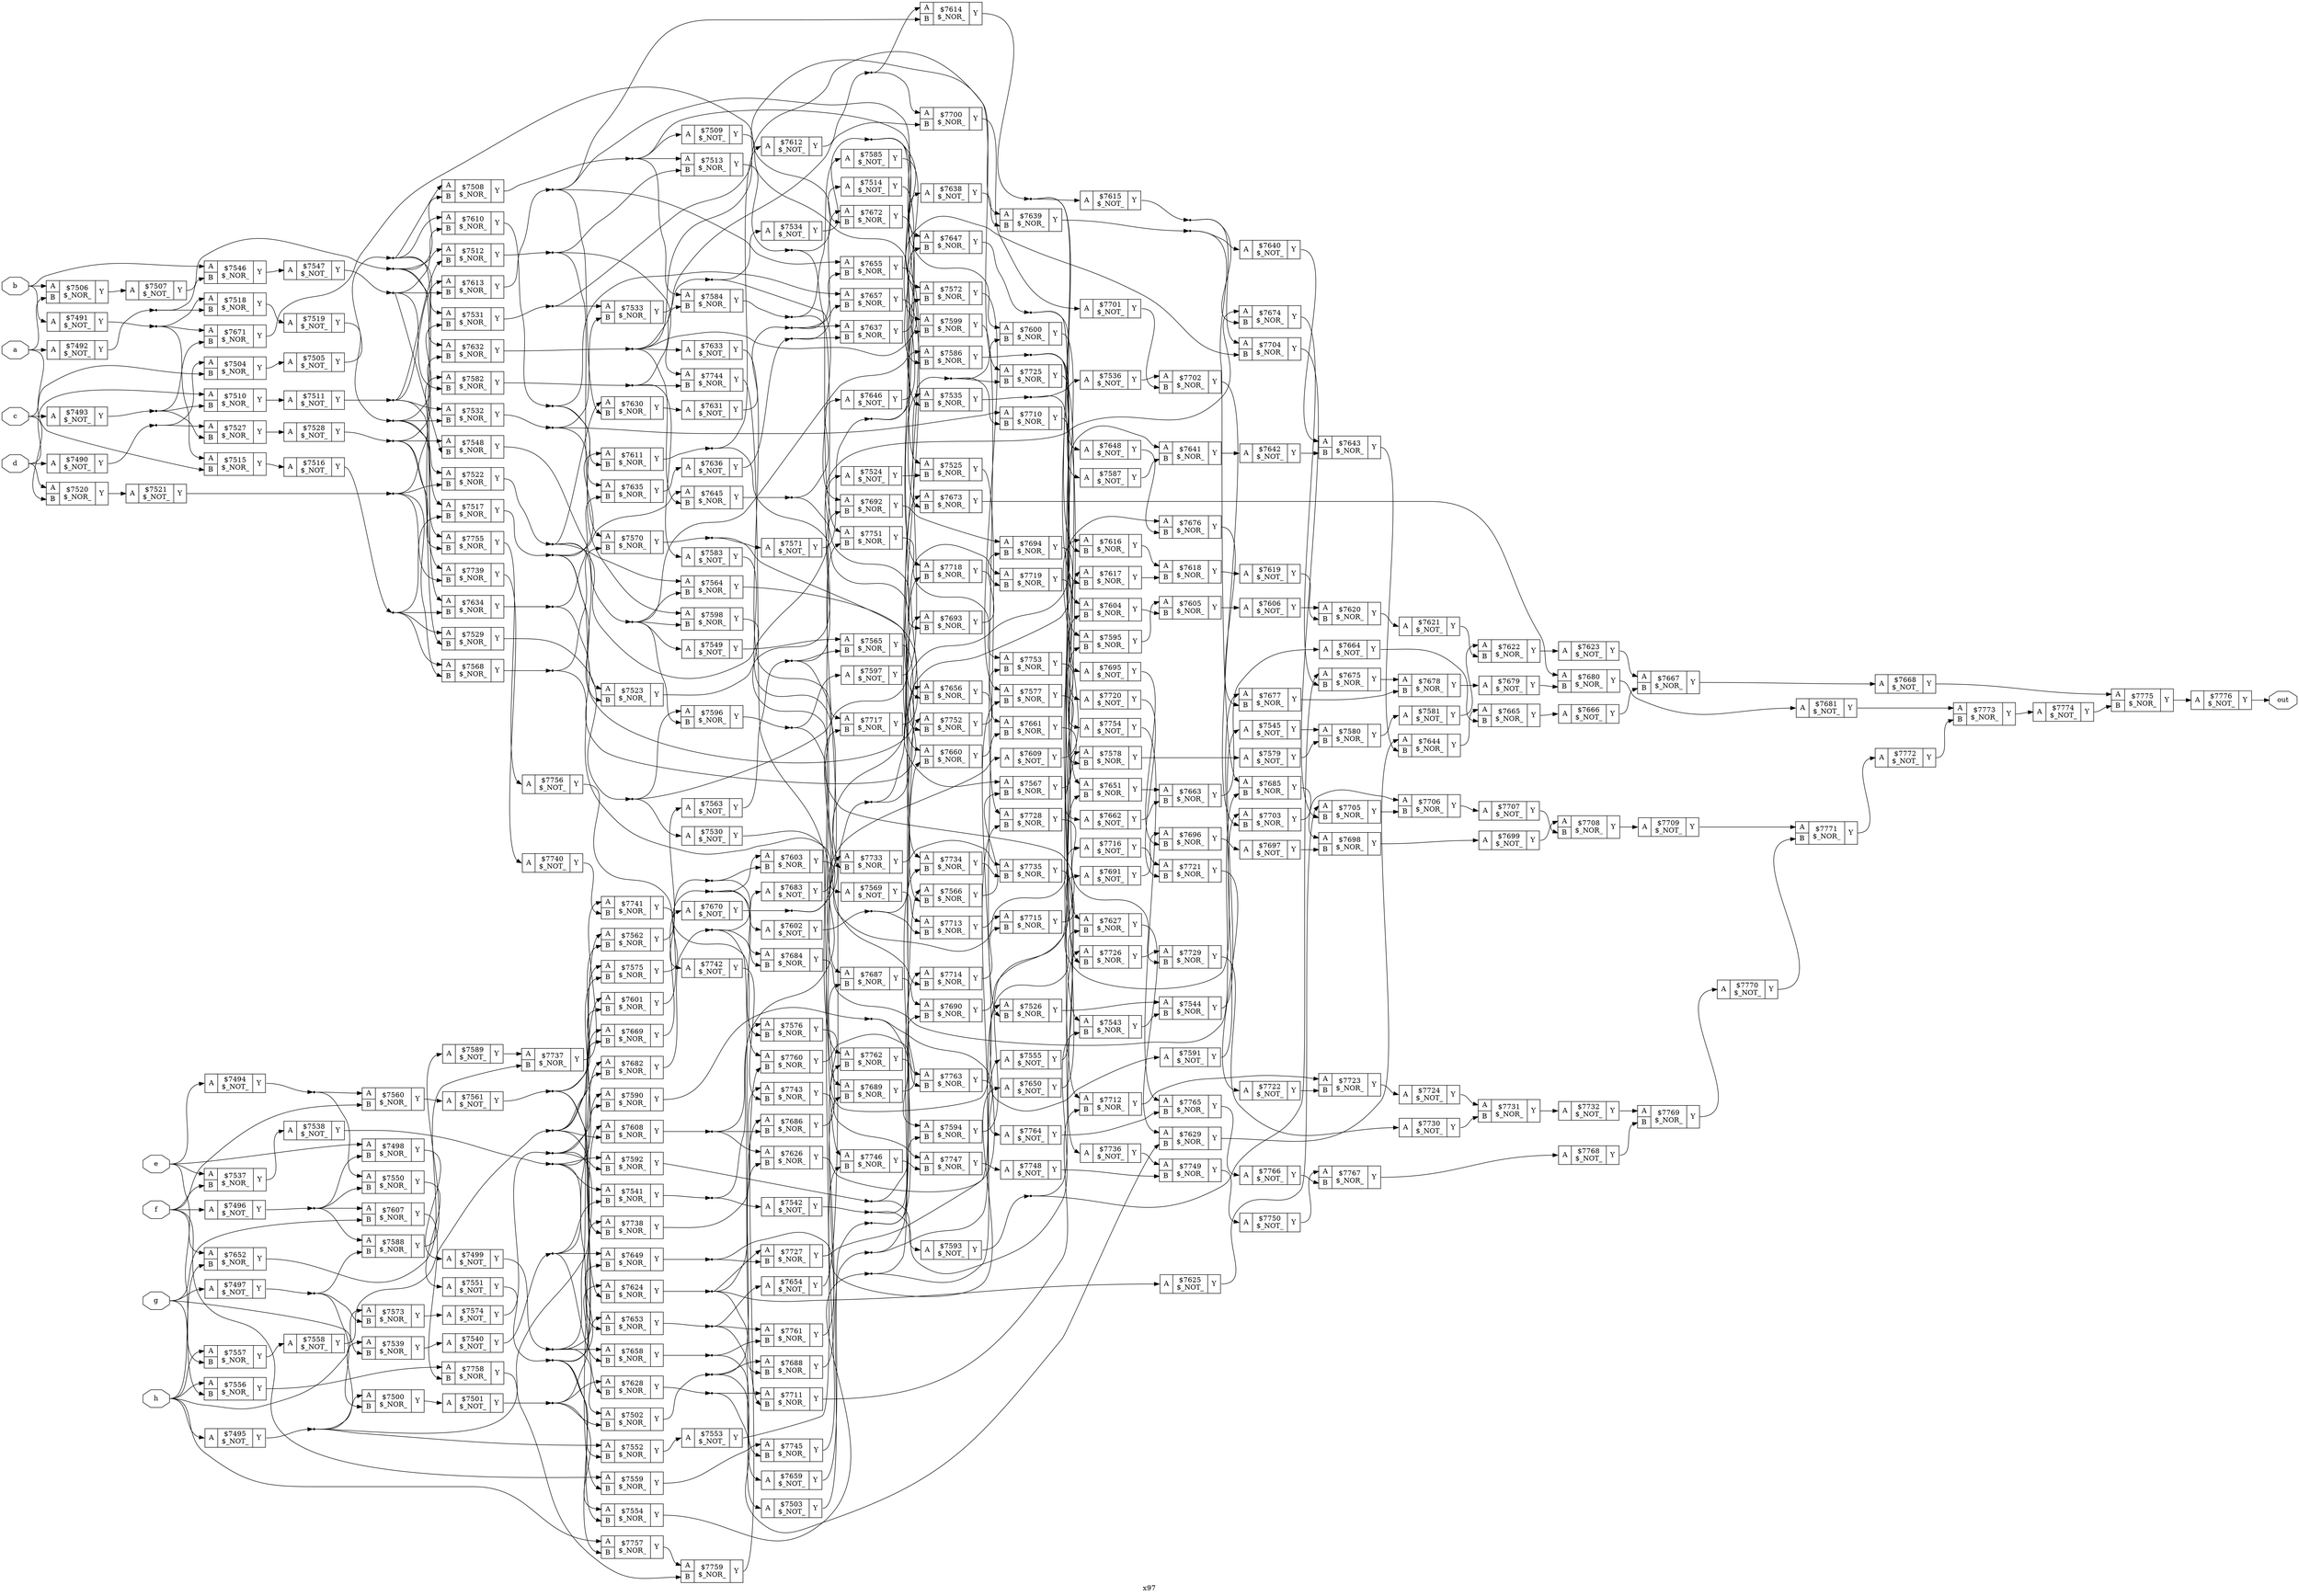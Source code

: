 digraph "x97" {
label="x97";
rankdir="LR";
remincross=true;
n287 [ shape=octagon, label="a", color="black", fontcolor="black" ];
n288 [ shape=octagon, label="b", color="black", fontcolor="black" ];
n289 [ shape=octagon, label="c", color="black", fontcolor="black" ];
n290 [ shape=octagon, label="d", color="black", fontcolor="black" ];
n291 [ shape=octagon, label="e", color="black", fontcolor="black" ];
n292 [ shape=octagon, label="f", color="black", fontcolor="black" ];
n293 [ shape=octagon, label="g", color="black", fontcolor="black" ];
n294 [ shape=octagon, label="h", color="black", fontcolor="black" ];
n295 [ shape=octagon, label="out", color="black", fontcolor="black" ];
c298 [ shape=record, label="{{<p296> A}|$7490\n$_NOT_|{<p297> Y}}" ];
c299 [ shape=record, label="{{<p296> A}|$7491\n$_NOT_|{<p297> Y}}" ];
c300 [ shape=record, label="{{<p296> A}|$7492\n$_NOT_|{<p297> Y}}" ];
c301 [ shape=record, label="{{<p296> A}|$7493\n$_NOT_|{<p297> Y}}" ];
c302 [ shape=record, label="{{<p296> A}|$7494\n$_NOT_|{<p297> Y}}" ];
c303 [ shape=record, label="{{<p296> A}|$7495\n$_NOT_|{<p297> Y}}" ];
c304 [ shape=record, label="{{<p296> A}|$7496\n$_NOT_|{<p297> Y}}" ];
c305 [ shape=record, label="{{<p296> A}|$7497\n$_NOT_|{<p297> Y}}" ];
c307 [ shape=record, label="{{<p296> A|<p306> B}|$7498\n$_NOR_|{<p297> Y}}" ];
c308 [ shape=record, label="{{<p296> A}|$7499\n$_NOT_|{<p297> Y}}" ];
c309 [ shape=record, label="{{<p296> A|<p306> B}|$7500\n$_NOR_|{<p297> Y}}" ];
c310 [ shape=record, label="{{<p296> A}|$7501\n$_NOT_|{<p297> Y}}" ];
c311 [ shape=record, label="{{<p296> A|<p306> B}|$7502\n$_NOR_|{<p297> Y}}" ];
c312 [ shape=record, label="{{<p296> A}|$7503\n$_NOT_|{<p297> Y}}" ];
c313 [ shape=record, label="{{<p296> A|<p306> B}|$7504\n$_NOR_|{<p297> Y}}" ];
c314 [ shape=record, label="{{<p296> A}|$7505\n$_NOT_|{<p297> Y}}" ];
c315 [ shape=record, label="{{<p296> A|<p306> B}|$7506\n$_NOR_|{<p297> Y}}" ];
c316 [ shape=record, label="{{<p296> A}|$7507\n$_NOT_|{<p297> Y}}" ];
c317 [ shape=record, label="{{<p296> A|<p306> B}|$7508\n$_NOR_|{<p297> Y}}" ];
c318 [ shape=record, label="{{<p296> A}|$7509\n$_NOT_|{<p297> Y}}" ];
c319 [ shape=record, label="{{<p296> A|<p306> B}|$7510\n$_NOR_|{<p297> Y}}" ];
c320 [ shape=record, label="{{<p296> A}|$7511\n$_NOT_|{<p297> Y}}" ];
c321 [ shape=record, label="{{<p296> A|<p306> B}|$7512\n$_NOR_|{<p297> Y}}" ];
c322 [ shape=record, label="{{<p296> A|<p306> B}|$7513\n$_NOR_|{<p297> Y}}" ];
c323 [ shape=record, label="{{<p296> A}|$7514\n$_NOT_|{<p297> Y}}" ];
c324 [ shape=record, label="{{<p296> A|<p306> B}|$7515\n$_NOR_|{<p297> Y}}" ];
c325 [ shape=record, label="{{<p296> A}|$7516\n$_NOT_|{<p297> Y}}" ];
c326 [ shape=record, label="{{<p296> A|<p306> B}|$7517\n$_NOR_|{<p297> Y}}" ];
c327 [ shape=record, label="{{<p296> A|<p306> B}|$7518\n$_NOR_|{<p297> Y}}" ];
c328 [ shape=record, label="{{<p296> A}|$7519\n$_NOT_|{<p297> Y}}" ];
c329 [ shape=record, label="{{<p296> A|<p306> B}|$7520\n$_NOR_|{<p297> Y}}" ];
c330 [ shape=record, label="{{<p296> A}|$7521\n$_NOT_|{<p297> Y}}" ];
c331 [ shape=record, label="{{<p296> A|<p306> B}|$7522\n$_NOR_|{<p297> Y}}" ];
c332 [ shape=record, label="{{<p296> A|<p306> B}|$7523\n$_NOR_|{<p297> Y}}" ];
c333 [ shape=record, label="{{<p296> A}|$7524\n$_NOT_|{<p297> Y}}" ];
c334 [ shape=record, label="{{<p296> A|<p306> B}|$7525\n$_NOR_|{<p297> Y}}" ];
c335 [ shape=record, label="{{<p296> A|<p306> B}|$7526\n$_NOR_|{<p297> Y}}" ];
c336 [ shape=record, label="{{<p296> A|<p306> B}|$7527\n$_NOR_|{<p297> Y}}" ];
c337 [ shape=record, label="{{<p296> A}|$7528\n$_NOT_|{<p297> Y}}" ];
c338 [ shape=record, label="{{<p296> A|<p306> B}|$7529\n$_NOR_|{<p297> Y}}" ];
c339 [ shape=record, label="{{<p296> A}|$7530\n$_NOT_|{<p297> Y}}" ];
c340 [ shape=record, label="{{<p296> A|<p306> B}|$7531\n$_NOR_|{<p297> Y}}" ];
c341 [ shape=record, label="{{<p296> A|<p306> B}|$7532\n$_NOR_|{<p297> Y}}" ];
c342 [ shape=record, label="{{<p296> A|<p306> B}|$7533\n$_NOR_|{<p297> Y}}" ];
c343 [ shape=record, label="{{<p296> A}|$7534\n$_NOT_|{<p297> Y}}" ];
c344 [ shape=record, label="{{<p296> A|<p306> B}|$7535\n$_NOR_|{<p297> Y}}" ];
c345 [ shape=record, label="{{<p296> A}|$7536\n$_NOT_|{<p297> Y}}" ];
c346 [ shape=record, label="{{<p296> A|<p306> B}|$7537\n$_NOR_|{<p297> Y}}" ];
c347 [ shape=record, label="{{<p296> A}|$7538\n$_NOT_|{<p297> Y}}" ];
c348 [ shape=record, label="{{<p296> A|<p306> B}|$7539\n$_NOR_|{<p297> Y}}" ];
c349 [ shape=record, label="{{<p296> A}|$7540\n$_NOT_|{<p297> Y}}" ];
c350 [ shape=record, label="{{<p296> A|<p306> B}|$7541\n$_NOR_|{<p297> Y}}" ];
c351 [ shape=record, label="{{<p296> A}|$7542\n$_NOT_|{<p297> Y}}" ];
c352 [ shape=record, label="{{<p296> A|<p306> B}|$7543\n$_NOR_|{<p297> Y}}" ];
c353 [ shape=record, label="{{<p296> A|<p306> B}|$7544\n$_NOR_|{<p297> Y}}" ];
c354 [ shape=record, label="{{<p296> A}|$7545\n$_NOT_|{<p297> Y}}" ];
c355 [ shape=record, label="{{<p296> A|<p306> B}|$7546\n$_NOR_|{<p297> Y}}" ];
c356 [ shape=record, label="{{<p296> A}|$7547\n$_NOT_|{<p297> Y}}" ];
c357 [ shape=record, label="{{<p296> A|<p306> B}|$7548\n$_NOR_|{<p297> Y}}" ];
c358 [ shape=record, label="{{<p296> A}|$7549\n$_NOT_|{<p297> Y}}" ];
c359 [ shape=record, label="{{<p296> A|<p306> B}|$7550\n$_NOR_|{<p297> Y}}" ];
c360 [ shape=record, label="{{<p296> A}|$7551\n$_NOT_|{<p297> Y}}" ];
c361 [ shape=record, label="{{<p296> A|<p306> B}|$7552\n$_NOR_|{<p297> Y}}" ];
c362 [ shape=record, label="{{<p296> A}|$7553\n$_NOT_|{<p297> Y}}" ];
c363 [ shape=record, label="{{<p296> A|<p306> B}|$7554\n$_NOR_|{<p297> Y}}" ];
c364 [ shape=record, label="{{<p296> A}|$7555\n$_NOT_|{<p297> Y}}" ];
c365 [ shape=record, label="{{<p296> A|<p306> B}|$7556\n$_NOR_|{<p297> Y}}" ];
c366 [ shape=record, label="{{<p296> A|<p306> B}|$7557\n$_NOR_|{<p297> Y}}" ];
c367 [ shape=record, label="{{<p296> A}|$7558\n$_NOT_|{<p297> Y}}" ];
c368 [ shape=record, label="{{<p296> A|<p306> B}|$7559\n$_NOR_|{<p297> Y}}" ];
c369 [ shape=record, label="{{<p296> A|<p306> B}|$7560\n$_NOR_|{<p297> Y}}" ];
c370 [ shape=record, label="{{<p296> A}|$7561\n$_NOT_|{<p297> Y}}" ];
c371 [ shape=record, label="{{<p296> A|<p306> B}|$7562\n$_NOR_|{<p297> Y}}" ];
c372 [ shape=record, label="{{<p296> A}|$7563\n$_NOT_|{<p297> Y}}" ];
c373 [ shape=record, label="{{<p296> A|<p306> B}|$7564\n$_NOR_|{<p297> Y}}" ];
c374 [ shape=record, label="{{<p296> A|<p306> B}|$7565\n$_NOR_|{<p297> Y}}" ];
c375 [ shape=record, label="{{<p296> A|<p306> B}|$7566\n$_NOR_|{<p297> Y}}" ];
c376 [ shape=record, label="{{<p296> A|<p306> B}|$7567\n$_NOR_|{<p297> Y}}" ];
c377 [ shape=record, label="{{<p296> A|<p306> B}|$7568\n$_NOR_|{<p297> Y}}" ];
c378 [ shape=record, label="{{<p296> A}|$7569\n$_NOT_|{<p297> Y}}" ];
c379 [ shape=record, label="{{<p296> A|<p306> B}|$7570\n$_NOR_|{<p297> Y}}" ];
c380 [ shape=record, label="{{<p296> A}|$7571\n$_NOT_|{<p297> Y}}" ];
c381 [ shape=record, label="{{<p296> A|<p306> B}|$7572\n$_NOR_|{<p297> Y}}" ];
c382 [ shape=record, label="{{<p296> A|<p306> B}|$7573\n$_NOR_|{<p297> Y}}" ];
c383 [ shape=record, label="{{<p296> A}|$7574\n$_NOT_|{<p297> Y}}" ];
c384 [ shape=record, label="{{<p296> A|<p306> B}|$7575\n$_NOR_|{<p297> Y}}" ];
c385 [ shape=record, label="{{<p296> A|<p306> B}|$7576\n$_NOR_|{<p297> Y}}" ];
c386 [ shape=record, label="{{<p296> A|<p306> B}|$7577\n$_NOR_|{<p297> Y}}" ];
c387 [ shape=record, label="{{<p296> A|<p306> B}|$7578\n$_NOR_|{<p297> Y}}" ];
c388 [ shape=record, label="{{<p296> A}|$7579\n$_NOT_|{<p297> Y}}" ];
c389 [ shape=record, label="{{<p296> A|<p306> B}|$7580\n$_NOR_|{<p297> Y}}" ];
c390 [ shape=record, label="{{<p296> A}|$7581\n$_NOT_|{<p297> Y}}" ];
c391 [ shape=record, label="{{<p296> A|<p306> B}|$7582\n$_NOR_|{<p297> Y}}" ];
c392 [ shape=record, label="{{<p296> A}|$7583\n$_NOT_|{<p297> Y}}" ];
c393 [ shape=record, label="{{<p296> A|<p306> B}|$7584\n$_NOR_|{<p297> Y}}" ];
c394 [ shape=record, label="{{<p296> A}|$7585\n$_NOT_|{<p297> Y}}" ];
c395 [ shape=record, label="{{<p296> A|<p306> B}|$7586\n$_NOR_|{<p297> Y}}" ];
c396 [ shape=record, label="{{<p296> A}|$7587\n$_NOT_|{<p297> Y}}" ];
c397 [ shape=record, label="{{<p296> A|<p306> B}|$7588\n$_NOR_|{<p297> Y}}" ];
c398 [ shape=record, label="{{<p296> A}|$7589\n$_NOT_|{<p297> Y}}" ];
c399 [ shape=record, label="{{<p296> A|<p306> B}|$7590\n$_NOR_|{<p297> Y}}" ];
c400 [ shape=record, label="{{<p296> A}|$7591\n$_NOT_|{<p297> Y}}" ];
c401 [ shape=record, label="{{<p296> A|<p306> B}|$7592\n$_NOR_|{<p297> Y}}" ];
c402 [ shape=record, label="{{<p296> A}|$7593\n$_NOT_|{<p297> Y}}" ];
c403 [ shape=record, label="{{<p296> A|<p306> B}|$7594\n$_NOR_|{<p297> Y}}" ];
c404 [ shape=record, label="{{<p296> A|<p306> B}|$7595\n$_NOR_|{<p297> Y}}" ];
c405 [ shape=record, label="{{<p296> A|<p306> B}|$7596\n$_NOR_|{<p297> Y}}" ];
c406 [ shape=record, label="{{<p296> A}|$7597\n$_NOT_|{<p297> Y}}" ];
c407 [ shape=record, label="{{<p296> A|<p306> B}|$7598\n$_NOR_|{<p297> Y}}" ];
c408 [ shape=record, label="{{<p296> A|<p306> B}|$7599\n$_NOR_|{<p297> Y}}" ];
c409 [ shape=record, label="{{<p296> A|<p306> B}|$7600\n$_NOR_|{<p297> Y}}" ];
c410 [ shape=record, label="{{<p296> A|<p306> B}|$7601\n$_NOR_|{<p297> Y}}" ];
c411 [ shape=record, label="{{<p296> A}|$7602\n$_NOT_|{<p297> Y}}" ];
c412 [ shape=record, label="{{<p296> A|<p306> B}|$7603\n$_NOR_|{<p297> Y}}" ];
c413 [ shape=record, label="{{<p296> A|<p306> B}|$7604\n$_NOR_|{<p297> Y}}" ];
c414 [ shape=record, label="{{<p296> A|<p306> B}|$7605\n$_NOR_|{<p297> Y}}" ];
c415 [ shape=record, label="{{<p296> A}|$7606\n$_NOT_|{<p297> Y}}" ];
c416 [ shape=record, label="{{<p296> A|<p306> B}|$7607\n$_NOR_|{<p297> Y}}" ];
c417 [ shape=record, label="{{<p296> A|<p306> B}|$7608\n$_NOR_|{<p297> Y}}" ];
c418 [ shape=record, label="{{<p296> A}|$7609\n$_NOT_|{<p297> Y}}" ];
c419 [ shape=record, label="{{<p296> A|<p306> B}|$7610\n$_NOR_|{<p297> Y}}" ];
c420 [ shape=record, label="{{<p296> A|<p306> B}|$7611\n$_NOR_|{<p297> Y}}" ];
c421 [ shape=record, label="{{<p296> A}|$7612\n$_NOT_|{<p297> Y}}" ];
c422 [ shape=record, label="{{<p296> A|<p306> B}|$7613\n$_NOR_|{<p297> Y}}" ];
c423 [ shape=record, label="{{<p296> A|<p306> B}|$7614\n$_NOR_|{<p297> Y}}" ];
c424 [ shape=record, label="{{<p296> A}|$7615\n$_NOT_|{<p297> Y}}" ];
c425 [ shape=record, label="{{<p296> A|<p306> B}|$7616\n$_NOR_|{<p297> Y}}" ];
c426 [ shape=record, label="{{<p296> A|<p306> B}|$7617\n$_NOR_|{<p297> Y}}" ];
c427 [ shape=record, label="{{<p296> A|<p306> B}|$7618\n$_NOR_|{<p297> Y}}" ];
c428 [ shape=record, label="{{<p296> A}|$7619\n$_NOT_|{<p297> Y}}" ];
c429 [ shape=record, label="{{<p296> A|<p306> B}|$7620\n$_NOR_|{<p297> Y}}" ];
c430 [ shape=record, label="{{<p296> A}|$7621\n$_NOT_|{<p297> Y}}" ];
c431 [ shape=record, label="{{<p296> A|<p306> B}|$7622\n$_NOR_|{<p297> Y}}" ];
c432 [ shape=record, label="{{<p296> A}|$7623\n$_NOT_|{<p297> Y}}" ];
c433 [ shape=record, label="{{<p296> A|<p306> B}|$7624\n$_NOR_|{<p297> Y}}" ];
c434 [ shape=record, label="{{<p296> A}|$7625\n$_NOT_|{<p297> Y}}" ];
c435 [ shape=record, label="{{<p296> A|<p306> B}|$7626\n$_NOR_|{<p297> Y}}" ];
c436 [ shape=record, label="{{<p296> A|<p306> B}|$7627\n$_NOR_|{<p297> Y}}" ];
c437 [ shape=record, label="{{<p296> A|<p306> B}|$7628\n$_NOR_|{<p297> Y}}" ];
c438 [ shape=record, label="{{<p296> A|<p306> B}|$7629\n$_NOR_|{<p297> Y}}" ];
c439 [ shape=record, label="{{<p296> A|<p306> B}|$7630\n$_NOR_|{<p297> Y}}" ];
c440 [ shape=record, label="{{<p296> A}|$7631\n$_NOT_|{<p297> Y}}" ];
c441 [ shape=record, label="{{<p296> A|<p306> B}|$7632\n$_NOR_|{<p297> Y}}" ];
c442 [ shape=record, label="{{<p296> A}|$7633\n$_NOT_|{<p297> Y}}" ];
c443 [ shape=record, label="{{<p296> A|<p306> B}|$7634\n$_NOR_|{<p297> Y}}" ];
c444 [ shape=record, label="{{<p296> A|<p306> B}|$7635\n$_NOR_|{<p297> Y}}" ];
c445 [ shape=record, label="{{<p296> A}|$7636\n$_NOT_|{<p297> Y}}" ];
c446 [ shape=record, label="{{<p296> A|<p306> B}|$7637\n$_NOR_|{<p297> Y}}" ];
c447 [ shape=record, label="{{<p296> A}|$7638\n$_NOT_|{<p297> Y}}" ];
c448 [ shape=record, label="{{<p296> A|<p306> B}|$7639\n$_NOR_|{<p297> Y}}" ];
c449 [ shape=record, label="{{<p296> A}|$7640\n$_NOT_|{<p297> Y}}" ];
c450 [ shape=record, label="{{<p296> A|<p306> B}|$7641\n$_NOR_|{<p297> Y}}" ];
c451 [ shape=record, label="{{<p296> A}|$7642\n$_NOT_|{<p297> Y}}" ];
c452 [ shape=record, label="{{<p296> A|<p306> B}|$7643\n$_NOR_|{<p297> Y}}" ];
c453 [ shape=record, label="{{<p296> A|<p306> B}|$7644\n$_NOR_|{<p297> Y}}" ];
c454 [ shape=record, label="{{<p296> A|<p306> B}|$7645\n$_NOR_|{<p297> Y}}" ];
c455 [ shape=record, label="{{<p296> A}|$7646\n$_NOT_|{<p297> Y}}" ];
c456 [ shape=record, label="{{<p296> A|<p306> B}|$7647\n$_NOR_|{<p297> Y}}" ];
c457 [ shape=record, label="{{<p296> A}|$7648\n$_NOT_|{<p297> Y}}" ];
c458 [ shape=record, label="{{<p296> A|<p306> B}|$7649\n$_NOR_|{<p297> Y}}" ];
c459 [ shape=record, label="{{<p296> A}|$7650\n$_NOT_|{<p297> Y}}" ];
c460 [ shape=record, label="{{<p296> A|<p306> B}|$7651\n$_NOR_|{<p297> Y}}" ];
c461 [ shape=record, label="{{<p296> A|<p306> B}|$7652\n$_NOR_|{<p297> Y}}" ];
c462 [ shape=record, label="{{<p296> A|<p306> B}|$7653\n$_NOR_|{<p297> Y}}" ];
c463 [ shape=record, label="{{<p296> A}|$7654\n$_NOT_|{<p297> Y}}" ];
c464 [ shape=record, label="{{<p296> A|<p306> B}|$7655\n$_NOR_|{<p297> Y}}" ];
c465 [ shape=record, label="{{<p296> A|<p306> B}|$7656\n$_NOR_|{<p297> Y}}" ];
c466 [ shape=record, label="{{<p296> A|<p306> B}|$7657\n$_NOR_|{<p297> Y}}" ];
c467 [ shape=record, label="{{<p296> A|<p306> B}|$7658\n$_NOR_|{<p297> Y}}" ];
c468 [ shape=record, label="{{<p296> A}|$7659\n$_NOT_|{<p297> Y}}" ];
c469 [ shape=record, label="{{<p296> A|<p306> B}|$7660\n$_NOR_|{<p297> Y}}" ];
c470 [ shape=record, label="{{<p296> A|<p306> B}|$7661\n$_NOR_|{<p297> Y}}" ];
c471 [ shape=record, label="{{<p296> A}|$7662\n$_NOT_|{<p297> Y}}" ];
c472 [ shape=record, label="{{<p296> A|<p306> B}|$7663\n$_NOR_|{<p297> Y}}" ];
c473 [ shape=record, label="{{<p296> A}|$7664\n$_NOT_|{<p297> Y}}" ];
c474 [ shape=record, label="{{<p296> A|<p306> B}|$7665\n$_NOR_|{<p297> Y}}" ];
c475 [ shape=record, label="{{<p296> A}|$7666\n$_NOT_|{<p297> Y}}" ];
c476 [ shape=record, label="{{<p296> A|<p306> B}|$7667\n$_NOR_|{<p297> Y}}" ];
c477 [ shape=record, label="{{<p296> A}|$7668\n$_NOT_|{<p297> Y}}" ];
c478 [ shape=record, label="{{<p296> A|<p306> B}|$7669\n$_NOR_|{<p297> Y}}" ];
c479 [ shape=record, label="{{<p296> A}|$7670\n$_NOT_|{<p297> Y}}" ];
c480 [ shape=record, label="{{<p296> A|<p306> B}|$7671\n$_NOR_|{<p297> Y}}" ];
c481 [ shape=record, label="{{<p296> A|<p306> B}|$7672\n$_NOR_|{<p297> Y}}" ];
c482 [ shape=record, label="{{<p296> A|<p306> B}|$7673\n$_NOR_|{<p297> Y}}" ];
c483 [ shape=record, label="{{<p296> A|<p306> B}|$7674\n$_NOR_|{<p297> Y}}" ];
c484 [ shape=record, label="{{<p296> A|<p306> B}|$7675\n$_NOR_|{<p297> Y}}" ];
c485 [ shape=record, label="{{<p296> A|<p306> B}|$7676\n$_NOR_|{<p297> Y}}" ];
c486 [ shape=record, label="{{<p296> A|<p306> B}|$7677\n$_NOR_|{<p297> Y}}" ];
c487 [ shape=record, label="{{<p296> A|<p306> B}|$7678\n$_NOR_|{<p297> Y}}" ];
c488 [ shape=record, label="{{<p296> A}|$7679\n$_NOT_|{<p297> Y}}" ];
c489 [ shape=record, label="{{<p296> A|<p306> B}|$7680\n$_NOR_|{<p297> Y}}" ];
c490 [ shape=record, label="{{<p296> A}|$7681\n$_NOT_|{<p297> Y}}" ];
c491 [ shape=record, label="{{<p296> A|<p306> B}|$7682\n$_NOR_|{<p297> Y}}" ];
c492 [ shape=record, label="{{<p296> A}|$7683\n$_NOT_|{<p297> Y}}" ];
c493 [ shape=record, label="{{<p296> A|<p306> B}|$7684\n$_NOR_|{<p297> Y}}" ];
c494 [ shape=record, label="{{<p296> A|<p306> B}|$7685\n$_NOR_|{<p297> Y}}" ];
c495 [ shape=record, label="{{<p296> A|<p306> B}|$7686\n$_NOR_|{<p297> Y}}" ];
c496 [ shape=record, label="{{<p296> A|<p306> B}|$7687\n$_NOR_|{<p297> Y}}" ];
c497 [ shape=record, label="{{<p296> A|<p306> B}|$7688\n$_NOR_|{<p297> Y}}" ];
c498 [ shape=record, label="{{<p296> A|<p306> B}|$7689\n$_NOR_|{<p297> Y}}" ];
c499 [ shape=record, label="{{<p296> A|<p306> B}|$7690\n$_NOR_|{<p297> Y}}" ];
c500 [ shape=record, label="{{<p296> A}|$7691\n$_NOT_|{<p297> Y}}" ];
c501 [ shape=record, label="{{<p296> A|<p306> B}|$7692\n$_NOR_|{<p297> Y}}" ];
c502 [ shape=record, label="{{<p296> A|<p306> B}|$7693\n$_NOR_|{<p297> Y}}" ];
c503 [ shape=record, label="{{<p296> A|<p306> B}|$7694\n$_NOR_|{<p297> Y}}" ];
c504 [ shape=record, label="{{<p296> A}|$7695\n$_NOT_|{<p297> Y}}" ];
c505 [ shape=record, label="{{<p296> A|<p306> B}|$7696\n$_NOR_|{<p297> Y}}" ];
c506 [ shape=record, label="{{<p296> A}|$7697\n$_NOT_|{<p297> Y}}" ];
c507 [ shape=record, label="{{<p296> A|<p306> B}|$7698\n$_NOR_|{<p297> Y}}" ];
c508 [ shape=record, label="{{<p296> A}|$7699\n$_NOT_|{<p297> Y}}" ];
c509 [ shape=record, label="{{<p296> A|<p306> B}|$7700\n$_NOR_|{<p297> Y}}" ];
c510 [ shape=record, label="{{<p296> A}|$7701\n$_NOT_|{<p297> Y}}" ];
c511 [ shape=record, label="{{<p296> A|<p306> B}|$7702\n$_NOR_|{<p297> Y}}" ];
c512 [ shape=record, label="{{<p296> A|<p306> B}|$7703\n$_NOR_|{<p297> Y}}" ];
c513 [ shape=record, label="{{<p296> A|<p306> B}|$7704\n$_NOR_|{<p297> Y}}" ];
c514 [ shape=record, label="{{<p296> A|<p306> B}|$7705\n$_NOR_|{<p297> Y}}" ];
c515 [ shape=record, label="{{<p296> A|<p306> B}|$7706\n$_NOR_|{<p297> Y}}" ];
c516 [ shape=record, label="{{<p296> A}|$7707\n$_NOT_|{<p297> Y}}" ];
c517 [ shape=record, label="{{<p296> A|<p306> B}|$7708\n$_NOR_|{<p297> Y}}" ];
c518 [ shape=record, label="{{<p296> A}|$7709\n$_NOT_|{<p297> Y}}" ];
c519 [ shape=record, label="{{<p296> A|<p306> B}|$7710\n$_NOR_|{<p297> Y}}" ];
c520 [ shape=record, label="{{<p296> A|<p306> B}|$7711\n$_NOR_|{<p297> Y}}" ];
c521 [ shape=record, label="{{<p296> A|<p306> B}|$7712\n$_NOR_|{<p297> Y}}" ];
c522 [ shape=record, label="{{<p296> A|<p306> B}|$7713\n$_NOR_|{<p297> Y}}" ];
c523 [ shape=record, label="{{<p296> A|<p306> B}|$7714\n$_NOR_|{<p297> Y}}" ];
c524 [ shape=record, label="{{<p296> A|<p306> B}|$7715\n$_NOR_|{<p297> Y}}" ];
c525 [ shape=record, label="{{<p296> A}|$7716\n$_NOT_|{<p297> Y}}" ];
c526 [ shape=record, label="{{<p296> A|<p306> B}|$7717\n$_NOR_|{<p297> Y}}" ];
c527 [ shape=record, label="{{<p296> A|<p306> B}|$7718\n$_NOR_|{<p297> Y}}" ];
c528 [ shape=record, label="{{<p296> A|<p306> B}|$7719\n$_NOR_|{<p297> Y}}" ];
c529 [ shape=record, label="{{<p296> A}|$7720\n$_NOT_|{<p297> Y}}" ];
c530 [ shape=record, label="{{<p296> A|<p306> B}|$7721\n$_NOR_|{<p297> Y}}" ];
c531 [ shape=record, label="{{<p296> A}|$7722\n$_NOT_|{<p297> Y}}" ];
c532 [ shape=record, label="{{<p296> A|<p306> B}|$7723\n$_NOR_|{<p297> Y}}" ];
c533 [ shape=record, label="{{<p296> A}|$7724\n$_NOT_|{<p297> Y}}" ];
c534 [ shape=record, label="{{<p296> A|<p306> B}|$7725\n$_NOR_|{<p297> Y}}" ];
c535 [ shape=record, label="{{<p296> A|<p306> B}|$7726\n$_NOR_|{<p297> Y}}" ];
c536 [ shape=record, label="{{<p296> A|<p306> B}|$7727\n$_NOR_|{<p297> Y}}" ];
c537 [ shape=record, label="{{<p296> A|<p306> B}|$7728\n$_NOR_|{<p297> Y}}" ];
c538 [ shape=record, label="{{<p296> A|<p306> B}|$7729\n$_NOR_|{<p297> Y}}" ];
c539 [ shape=record, label="{{<p296> A}|$7730\n$_NOT_|{<p297> Y}}" ];
c540 [ shape=record, label="{{<p296> A|<p306> B}|$7731\n$_NOR_|{<p297> Y}}" ];
c541 [ shape=record, label="{{<p296> A}|$7732\n$_NOT_|{<p297> Y}}" ];
c542 [ shape=record, label="{{<p296> A|<p306> B}|$7733\n$_NOR_|{<p297> Y}}" ];
c543 [ shape=record, label="{{<p296> A|<p306> B}|$7734\n$_NOR_|{<p297> Y}}" ];
c544 [ shape=record, label="{{<p296> A|<p306> B}|$7735\n$_NOR_|{<p297> Y}}" ];
c545 [ shape=record, label="{{<p296> A}|$7736\n$_NOT_|{<p297> Y}}" ];
c546 [ shape=record, label="{{<p296> A|<p306> B}|$7737\n$_NOR_|{<p297> Y}}" ];
c547 [ shape=record, label="{{<p296> A|<p306> B}|$7738\n$_NOR_|{<p297> Y}}" ];
c548 [ shape=record, label="{{<p296> A|<p306> B}|$7739\n$_NOR_|{<p297> Y}}" ];
c549 [ shape=record, label="{{<p296> A}|$7740\n$_NOT_|{<p297> Y}}" ];
c550 [ shape=record, label="{{<p296> A|<p306> B}|$7741\n$_NOR_|{<p297> Y}}" ];
c551 [ shape=record, label="{{<p296> A}|$7742\n$_NOT_|{<p297> Y}}" ];
c552 [ shape=record, label="{{<p296> A|<p306> B}|$7743\n$_NOR_|{<p297> Y}}" ];
c553 [ shape=record, label="{{<p296> A|<p306> B}|$7744\n$_NOR_|{<p297> Y}}" ];
c554 [ shape=record, label="{{<p296> A|<p306> B}|$7745\n$_NOR_|{<p297> Y}}" ];
c555 [ shape=record, label="{{<p296> A|<p306> B}|$7746\n$_NOR_|{<p297> Y}}" ];
c556 [ shape=record, label="{{<p296> A|<p306> B}|$7747\n$_NOR_|{<p297> Y}}" ];
c557 [ shape=record, label="{{<p296> A}|$7748\n$_NOT_|{<p297> Y}}" ];
c558 [ shape=record, label="{{<p296> A|<p306> B}|$7749\n$_NOR_|{<p297> Y}}" ];
c559 [ shape=record, label="{{<p296> A}|$7750\n$_NOT_|{<p297> Y}}" ];
c560 [ shape=record, label="{{<p296> A|<p306> B}|$7751\n$_NOR_|{<p297> Y}}" ];
c561 [ shape=record, label="{{<p296> A|<p306> B}|$7752\n$_NOR_|{<p297> Y}}" ];
c562 [ shape=record, label="{{<p296> A|<p306> B}|$7753\n$_NOR_|{<p297> Y}}" ];
c563 [ shape=record, label="{{<p296> A}|$7754\n$_NOT_|{<p297> Y}}" ];
c564 [ shape=record, label="{{<p296> A|<p306> B}|$7755\n$_NOR_|{<p297> Y}}" ];
c565 [ shape=record, label="{{<p296> A}|$7756\n$_NOT_|{<p297> Y}}" ];
c566 [ shape=record, label="{{<p296> A|<p306> B}|$7757\n$_NOR_|{<p297> Y}}" ];
c567 [ shape=record, label="{{<p296> A|<p306> B}|$7758\n$_NOR_|{<p297> Y}}" ];
c568 [ shape=record, label="{{<p296> A|<p306> B}|$7759\n$_NOR_|{<p297> Y}}" ];
c569 [ shape=record, label="{{<p296> A|<p306> B}|$7760\n$_NOR_|{<p297> Y}}" ];
c570 [ shape=record, label="{{<p296> A|<p306> B}|$7761\n$_NOR_|{<p297> Y}}" ];
c571 [ shape=record, label="{{<p296> A|<p306> B}|$7762\n$_NOR_|{<p297> Y}}" ];
c572 [ shape=record, label="{{<p296> A|<p306> B}|$7763\n$_NOR_|{<p297> Y}}" ];
c573 [ shape=record, label="{{<p296> A}|$7764\n$_NOT_|{<p297> Y}}" ];
c574 [ shape=record, label="{{<p296> A|<p306> B}|$7765\n$_NOR_|{<p297> Y}}" ];
c575 [ shape=record, label="{{<p296> A}|$7766\n$_NOT_|{<p297> Y}}" ];
c576 [ shape=record, label="{{<p296> A|<p306> B}|$7767\n$_NOR_|{<p297> Y}}" ];
c577 [ shape=record, label="{{<p296> A}|$7768\n$_NOT_|{<p297> Y}}" ];
c578 [ shape=record, label="{{<p296> A|<p306> B}|$7769\n$_NOR_|{<p297> Y}}" ];
c579 [ shape=record, label="{{<p296> A}|$7770\n$_NOT_|{<p297> Y}}" ];
c580 [ shape=record, label="{{<p296> A|<p306> B}|$7771\n$_NOR_|{<p297> Y}}" ];
c581 [ shape=record, label="{{<p296> A}|$7772\n$_NOT_|{<p297> Y}}" ];
c582 [ shape=record, label="{{<p296> A|<p306> B}|$7773\n$_NOR_|{<p297> Y}}" ];
c583 [ shape=record, label="{{<p296> A}|$7774\n$_NOT_|{<p297> Y}}" ];
c584 [ shape=record, label="{{<p296> A|<p306> B}|$7775\n$_NOR_|{<p297> Y}}" ];
c585 [ shape=record, label="{{<p296> A}|$7776\n$_NOT_|{<p297> Y}}" ];
c389:p297:e -> c390:p296:w [color="black", label=""];
c398:p297:e -> c546:p296:w [color="black", label=""];
n100 [ shape=point ];
c479:p297:e -> n100:w [color="black", label=""];
n100:e -> c482:p296:w [color="black", label=""];
n100:e -> c526:p306:w [color="black", label=""];
c480:p297:e -> c481:p306:w [color="black", label=""];
c481:p297:e -> c482:p306:w [color="black", label=""];
c482:p297:e -> c489:p296:w [color="black", label=""];
c483:p297:e -> c484:p306:w [color="black", label=""];
c484:p297:e -> c487:p296:w [color="black", label=""];
c485:p297:e -> c486:p306:w [color="black", label=""];
c486:p297:e -> c487:p306:w [color="black", label=""];
c487:p297:e -> c488:p296:w [color="black", label=""];
c488:p297:e -> c489:p306:w [color="black", label=""];
n11 [ shape=point ];
c298:p297:e -> n11:w [color="black", label=""];
n11:e -> c313:p296:w [color="black", label=""];
n11:e -> c336:p296:w [color="black", label=""];
n110 [ shape=point ];
c308:p297:e -> n110:w [color="black", label=""];
n110:e -> c311:p296:w [color="black", label=""];
n110:e -> c462:p296:w [color="black", label=""];
n110:e -> c467:p296:w [color="black", label=""];
n110:e -> c491:p296:w [color="black", label=""];
c489:p297:e -> c490:p296:w [color="black", label=""];
c490:p297:e -> c582:p296:w [color="black", label=""];
n113 [ shape=point ];
c491:p297:e -> n113:w [color="black", label=""];
n113:e -> c492:p296:w [color="black", label=""];
n113:e -> c493:p306:w [color="black", label=""];
n113:e -> c520:p306:w [color="black", label=""];
c492:p297:e -> c560:p306:w [color="black", label=""];
c493:p297:e -> c494:p306:w [color="black", label=""];
c494:p297:e -> c507:p296:w [color="black", label=""];
c495:p297:e -> c496:p306:w [color="black", label=""];
c496:p297:e -> c499:p296:w [color="black", label=""];
c497:p297:e -> c498:p306:w [color="black", label=""];
n12 [ shape=point ];
c399:p297:e -> n12:w [color="black", label=""];
n12:e -> c400:p296:w [color="black", label=""];
n12:e -> c403:p296:w [color="black", label=""];
c498:p297:e -> c499:p306:w [color="black", label=""];
c309:p297:e -> c310:p296:w [color="black", label=""];
c499:p297:e -> c500:p296:w [color="black", label=""];
c500:p297:e -> c505:p296:w [color="black", label=""];
c501:p297:e -> c503:p296:w [color="black", label=""];
c502:p297:e -> c503:p306:w [color="black", label=""];
c503:p297:e -> c504:p296:w [color="black", label=""];
c504:p297:e -> c505:p306:w [color="black", label=""];
c505:p297:e -> c506:p296:w [color="black", label=""];
c506:p297:e -> c507:p306:w [color="black", label=""];
c400:p297:e -> c512:p296:w [color="black", label=""];
c507:p297:e -> c508:p296:w [color="black", label=""];
c508:p297:e -> c517:p296:w [color="black", label=""];
n132 [ shape=point ];
c310:p297:e -> n132:w [color="black", label=""];
n132:e -> c311:p306:w [color="black", label=""];
n132:e -> c363:p296:w [color="black", label=""];
n132:e -> c433:p296:w [color="black", label=""];
n132:e -> c437:p296:w [color="black", label=""];
c509:p297:e -> c510:p296:w [color="black", label=""];
c510:p297:e -> c511:p306:w [color="black", label=""];
c511:p297:e -> c512:p306:w [color="black", label=""];
c512:p297:e -> c515:p296:w [color="black", label=""];
c513:p297:e -> c514:p306:w [color="black", label=""];
c514:p297:e -> c515:p306:w [color="black", label=""];
c515:p297:e -> c516:p296:w [color="black", label=""];
n14 [ shape=point ];
c401:p297:e -> n14:w [color="black", label=""];
n14:e -> c402:p296:w [color="black", label=""];
n14:e -> c403:p306:w [color="black", label=""];
c516:p297:e -> c517:p306:w [color="black", label=""];
c517:p297:e -> c518:p296:w [color="black", label=""];
c518:p297:e -> c580:p296:w [color="black", label=""];
n143 [ shape=point ];
c311:p297:e -> n143:w [color="black", label=""];
n143:e -> c312:p296:w [color="black", label=""];
n143:e -> c495:p296:w [color="black", label=""];
n143:e -> c497:p296:w [color="black", label=""];
c519:p297:e -> c521:p296:w [color="black", label=""];
c520:p297:e -> c521:p306:w [color="black", label=""];
c521:p297:e -> c532:p296:w [color="black", label=""];
c522:p297:e -> c524:p296:w [color="black", label=""];
c523:p297:e -> c524:p306:w [color="black", label=""];
c524:p297:e -> c525:p296:w [color="black", label=""];
n15 [ shape=point ];
c402:p297:e -> n15:w [color="black", label=""];
n15:e -> c484:p296:w [color="black", label=""];
n15:e -> c535:p296:w [color="black", label=""];
c525:p297:e -> c530:p296:w [color="black", label=""];
c526:p297:e -> c528:p296:w [color="black", label=""];
c527:p297:e -> c528:p306:w [color="black", label=""];
c528:p297:e -> c529:p296:w [color="black", label=""];
n154 [ shape=point ];
c312:p297:e -> n154:w [color="black", label=""];
n154:e -> c335:p296:w [color="black", label=""];
n154:e -> c523:p296:w [color="black", label=""];
c529:p297:e -> c530:p306:w [color="black", label=""];
c530:p297:e -> c531:p296:w [color="black", label=""];
c531:p297:e -> c532:p306:w [color="black", label=""];
c532:p297:e -> c533:p296:w [color="black", label=""];
c533:p297:e -> c540:p296:w [color="black", label=""];
c403:p297:e -> c404:p306:w [color="black", label=""];
c534:p297:e -> c535:p306:w [color="black", label=""];
c535:p297:e -> c538:p296:w [color="black", label=""];
c536:p297:e -> c537:p306:w [color="black", label=""];
c537:p297:e -> c538:p306:w [color="black", label=""];
c538:p297:e -> c539:p296:w [color="black", label=""];
c313:p297:e -> c314:p296:w [color="black", label=""];
c539:p297:e -> c540:p306:w [color="black", label=""];
c540:p297:e -> c541:p296:w [color="black", label=""];
c541:p297:e -> c578:p296:w [color="black", label=""];
c542:p297:e -> c544:p296:w [color="black", label=""];
c404:p297:e -> c414:p296:w [color="black", label=""];
c543:p297:e -> c544:p306:w [color="black", label=""];
c544:p297:e -> c545:p296:w [color="black", label=""];
c545:p297:e -> c558:p296:w [color="black", label=""];
c546:p297:e -> c550:p296:w [color="black", label=""];
c547:p297:e -> c552:p296:w [color="black", label=""];
c548:p297:e -> c549:p296:w [color="black", label=""];
n176 [ shape=point ];
c314:p297:e -> n176:w [color="black", label=""];
n176:e -> c317:p296:w [color="black", label=""];
n176:e -> c326:p296:w [color="black", label=""];
n176:e -> c340:p296:w [color="black", label=""];
n176:e -> c419:p296:w [color="black", label=""];
c549:p297:e -> c550:p306:w [color="black", label=""];
c550:p297:e -> c551:p296:w [color="black", label=""];
c551:p297:e -> c552:p306:w [color="black", label=""];
n18 [ shape=point ];
c405:p297:e -> n18:w [color="black", label=""];
n18:e -> c406:p296:w [color="black", label=""];
n18:e -> c571:p296:w [color="black", label=""];
c552:p297:e -> c556:p296:w [color="black", label=""];
c553:p297:e -> c555:p296:w [color="black", label=""];
c554:p297:e -> c555:p306:w [color="black", label=""];
c555:p297:e -> c556:p306:w [color="black", label=""];
c556:p297:e -> c557:p296:w [color="black", label=""];
c557:p297:e -> c558:p306:w [color="black", label=""];
c558:p297:e -> c559:p296:w [color="black", label=""];
c315:p297:e -> c316:p296:w [color="black", label=""];
c559:p297:e -> c576:p296:w [color="black", label=""];
c560:p297:e -> c562:p296:w [color="black", label=""];
n19 [ shape=point ];
c406:p297:e -> n19:w [color="black", label=""];
n19:e -> c409:p306:w [color="black", label=""];
n19:e -> c519:p306:w [color="black", label=""];
n19:e -> c534:p306:w [color="black", label=""];
c561:p297:e -> c562:p306:w [color="black", label=""];
c562:p297:e -> c563:p296:w [color="black", label=""];
c563:p297:e -> c574:p296:w [color="black", label=""];
c564:p297:e -> c565:p296:w [color="black", label=""];
c565:p297:e -> c569:p296:w [color="black", label=""];
c566:p297:e -> c568:p296:w [color="black", label=""];
c567:p297:e -> c568:p306:w [color="black", label=""];
c568:p297:e -> c569:p306:w [color="black", label=""];
n198 [ shape=point ];
c316:p297:e -> n198:w [color="black", label=""];
n198:e -> c317:p306:w [color="black", label=""];
n198:e -> c321:p296:w [color="black", label=""];
n198:e -> c441:p296:w [color="black", label=""];
n198:e -> c548:p296:w [color="black", label=""];
c569:p297:e -> c572:p296:w [color="black", label=""];
c390:p297:e -> c431:p296:w [color="black", label=""];
c407:p297:e -> c496:p296:w [color="black", label=""];
c570:p297:e -> c571:p306:w [color="black", label=""];
c571:p297:e -> c572:p306:w [color="black", label=""];
c572:p297:e -> c573:p296:w [color="black", label=""];
c573:p297:e -> c574:p306:w [color="black", label=""];
c574:p297:e -> c575:p296:w [color="black", label=""];
c575:p297:e -> c576:p306:w [color="black", label=""];
c576:p297:e -> c577:p296:w [color="black", label=""];
c577:p297:e -> c578:p306:w [color="black", label=""];
c578:p297:e -> c579:p296:w [color="black", label=""];
n209 [ shape=point ];
c317:p297:e -> n209:w [color="black", label=""];
n209:e -> c318:p296:w [color="black", label=""];
n209:e -> c322:p296:w [color="black", label=""];
n209:e -> c381:p296:w [color="black", label=""];
n209:e -> c393:p296:w [color="black", label=""];
c408:p297:e -> c537:p296:w [color="black", label=""];
c579:p297:e -> c580:p306:w [color="black", label=""];
c580:p297:e -> c581:p296:w [color="black", label=""];
c581:p297:e -> c582:p306:w [color="black", label=""];
c582:p297:e -> c583:p296:w [color="black", label=""];
c583:p297:e -> c584:p306:w [color="black", label=""];
c584:p297:e -> c585:p296:w [color="black", label=""];
c318:p297:e -> c527:p296:w [color="black", label=""];
c319:p297:e -> c320:p296:w [color="black", label=""];
n218 [ shape=point ];
c320:p297:e -> n218:w [color="black", label=""];
n218:e -> c321:p306:w [color="black", label=""];
n218:e -> c341:p296:w [color="black", label=""];
n218:e -> c422:p296:w [color="black", label=""];
n218:e -> c443:p296:w [color="black", label=""];
n219 [ shape=point ];
c321:p297:e -> n219:w [color="black", label=""];
n219:e -> c322:p306:w [color="black", label=""];
n219:e -> c379:p296:w [color="black", label=""];
n219:e -> c553:p296:w [color="black", label=""];
n22 [ shape=point ];
c299:p297:e -> n22:w [color="black", label=""];
n22:e -> c324:p296:w [color="black", label=""];
n22:e -> c327:p296:w [color="black", label=""];
n22:e -> c480:p296:w [color="black", label=""];
n220 [ shape=point ];
c322:p297:e -> n220:w [color="black", label=""];
n220:e -> c323:p296:w [color="black", label=""];
n220:e -> c560:p296:w [color="black", label=""];
c323:p297:e -> c334:p296:w [color="black", label=""];
c324:p297:e -> c325:p296:w [color="black", label=""];
n223 [ shape=point ];
c325:p297:e -> n223:w [color="black", label=""];
n223:e -> c326:p306:w [color="black", label=""];
n223:e -> c338:p296:w [color="black", label=""];
n223:e -> c377:p296:w [color="black", label=""];
n223:e -> c443:p306:w [color="black", label=""];
n224 [ shape=point ];
c326:p297:e -> n224:w [color="black", label=""];
n224:e -> c332:p296:w [color="black", label=""];
n224:e -> c420:p296:w [color="black", label=""];
n224:e -> c450:p296:w [color="black", label=""];
n224:e -> c454:p296:w [color="black", label=""];
c327:p297:e -> c328:p296:w [color="black", label=""];
n226 [ shape=point ];
c328:p297:e -> n226:w [color="black", label=""];
n226:e -> c331:p296:w [color="black", label=""];
n226:e -> c340:p306:w [color="black", label=""];
n226:e -> c341:p306:w [color="black", label=""];
n226:e -> c564:p296:w [color="black", label=""];
c329:p297:e -> c330:p296:w [color="black", label=""];
n228 [ shape=point ];
c330:p297:e -> n228:w [color="black", label=""];
n228:e -> c331:p306:w [color="black", label=""];
n228:e -> c377:p306:w [color="black", label=""];
n228:e -> c391:p296:w [color="black", label=""];
n228:e -> c548:p306:w [color="black", label=""];
n229 [ shape=point ];
c331:p297:e -> n229:w [color="black", label=""];
n229:e -> c332:p306:w [color="black", label=""];
n229:e -> c373:p296:w [color="black", label=""];
n229:e -> c439:p296:w [color="black", label=""];
n229:e -> c483:p296:w [color="black", label=""];
c409:p297:e -> c413:p296:w [color="black", label=""];
c332:p297:e -> c333:p296:w [color="black", label=""];
c333:p297:e -> c334:p306:w [color="black", label=""];
c334:p297:e -> c335:p306:w [color="black", label=""];
c335:p297:e -> c353:p296:w [color="black", label=""];
c336:p297:e -> c337:p296:w [color="black", label=""];
n235 [ shape=point ];
c337:p297:e -> n235:w [color="black", label=""];
n235:e -> c338:p306:w [color="black", label=""];
n235:e -> c357:p296:w [color="black", label=""];
n235:e -> c441:p306:w [color="black", label=""];
n235:e -> c564:p306:w [color="black", label=""];
n236 [ shape=point ];
c338:p297:e -> n236:w [color="black", label=""];
n236:e -> c339:p296:w [color="black", label=""];
n236:e -> c344:p296:w [color="black", label=""];
n236:e -> c405:p296:w [color="black", label=""];
c339:p297:e -> c498:p296:w [color="black", label=""];
n238 [ shape=point ];
c340:p297:e -> n238:w [color="black", label=""];
n238:e -> c342:p296:w [color="black", label=""];
n238:e -> c534:p296:w [color="black", label=""];
n239 [ shape=point ];
c341:p297:e -> n239:w [color="black", label=""];
n239:e -> c342:p306:w [color="black", label=""];
n239:e -> c407:p296:w [color="black", label=""];
n239:e -> c519:p296:w [color="black", label=""];
n24 [ shape=point ];
c410:p297:e -> n24:w [color="black", label=""];
n24:e -> c411:p296:w [color="black", label=""];
n24:e -> c412:p306:w [color="black", label=""];
n240 [ shape=point ];
c342:p297:e -> n240:w [color="black", label=""];
n240:e -> c343:p296:w [color="black", label=""];
n240:e -> c501:p296:w [color="black", label=""];
n241 [ shape=point ];
c343:p297:e -> n241:w [color="black", label=""];
n241:e -> c344:p306:w [color="black", label=""];
n241:e -> c408:p296:w [color="black", label=""];
n241:e -> c409:p296:w [color="black", label=""];
n242 [ shape=point ];
c344:p297:e -> n242:w [color="black", label=""];
n242:e -> c345:p296:w [color="black", label=""];
n242:e -> c352:p296:w [color="black", label=""];
c345:p297:e -> c511:p296:w [color="black", label=""];
c346:p297:e -> c347:p296:w [color="black", label=""];
n245 [ shape=point ];
c347:p297:e -> n245:w [color="black", label=""];
n245:e -> c350:p296:w [color="black", label=""];
n245:e -> c401:p296:w [color="black", label=""];
n245:e -> c437:p306:w [color="black", label=""];
n245:e -> c478:p296:w [color="black", label=""];
c348:p297:e -> c349:p296:w [color="black", label=""];
n247 [ shape=point ];
c349:p297:e -> n247:w [color="black", label=""];
n247:e -> c350:p306:w [color="black", label=""];
n247:e -> c410:p296:w [color="black", label=""];
n247:e -> c458:p296:w [color="black", label=""];
n247:e -> c467:p306:w [color="black", label=""];
n248 [ shape=point ];
c350:p297:e -> n248:w [color="black", label=""];
n248:e -> c351:p296:w [color="black", label=""];
n248:e -> c385:p296:w [color="black", label=""];
n249 [ shape=point ];
c351:p297:e -> n249:w [color="black", label=""];
n249:e -> c352:p306:w [color="black", label=""];
n249:e -> c561:p296:w [color="black", label=""];
n25 [ shape=point ];
c411:p297:e -> n25:w [color="black", label=""];
n25:e -> c502:p296:w [color="black", label=""];
n25:e -> c522:p306:w [color="black", label=""];
c352:p297:e -> c353:p306:w [color="black", label=""];
c353:p297:e -> c354:p296:w [color="black", label=""];
c354:p297:e -> c389:p296:w [color="black", label=""];
c355:p297:e -> c356:p296:w [color="black", label=""];
n254 [ shape=point ];
c356:p297:e -> n254:w [color="black", label=""];
n254:e -> c357:p306:w [color="black", label=""];
n254:e -> c391:p306:w [color="black", label=""];
n254:e -> c419:p306:w [color="black", label=""];
n254:e -> c422:p306:w [color="black", label=""];
n255 [ shape=point ];
c357:p297:e -> n255:w [color="black", label=""];
n255:e -> c358:p296:w [color="black", label=""];
n255:e -> c373:p306:w [color="black", label=""];
n255:e -> c405:p306:w [color="black", label=""];
n255:e -> c407:p306:w [color="black", label=""];
n255:e -> c408:p306:w [color="black", label=""];
c358:p297:e -> c374:p296:w [color="black", label=""];
c359:p297:e -> c360:p296:w [color="black", label=""];
n258 [ shape=point ];
c360:p297:e -> n258:w [color="black", label=""];
n258:e -> c361:p306:w [color="black", label=""];
n258:e -> c363:p306:w [color="black", label=""];
n258:e -> c399:p296:w [color="black", label=""];
n258:e -> c417:p296:w [color="black", label=""];
n258:e -> c458:p306:w [color="black", label=""];
n258:e -> c566:p306:w [color="black", label=""];
c361:p297:e -> c362:p296:w [color="black", label=""];
c412:p297:e -> c413:p306:w [color="black", label=""];
c362:p297:e -> c542:p296:w [color="black", label=""];
n261 [ shape=point ];
c363:p297:e -> n261:w [color="black", label=""];
n261:e -> c364:p296:w [color="black", label=""];
n261:e -> c375:p296:w [color="black", label=""];
c364:p297:e -> c426:p296:w [color="black", label=""];
c365:p297:e -> c567:p296:w [color="black", label=""];
c366:p297:e -> c367:p296:w [color="black", label=""];
n265 [ shape=point ];
c367:p297:e -> n265:w [color="black", label=""];
n265:e -> c368:p306:w [color="black", label=""];
n265:e -> c371:p296:w [color="black", label=""];
n265:e -> c417:p306:w [color="black", label=""];
n265:e -> c478:p306:w [color="black", label=""];
n265:e -> c491:p306:w [color="black", label=""];
c368:p297:e -> c554:p296:w [color="black", label=""];
c369:p297:e -> c370:p296:w [color="black", label=""];
n268 [ shape=point ];
c370:p297:e -> n268:w [color="black", label=""];
n268:e -> c371:p306:w [color="black", label=""];
n268:e -> c384:p296:w [color="black", label=""];
n268:e -> c410:p306:w [color="black", label=""];
n268:e -> c433:p306:w [color="black", label=""];
n268:e -> c547:p306:w [color="black", label=""];
c371:p297:e -> c372:p296:w [color="black", label=""];
c413:p297:e -> c414:p306:w [color="black", label=""];
n270 [ shape=point ];
c372:p297:e -> n270:w [color="black", label=""];
n270:e -> c374:p306:w [color="black", label=""];
n270:e -> c486:p296:w [color="black", label=""];
n270:e -> c501:p306:w [color="black", label=""];
c373:p297:e -> c376:p296:w [color="black", label=""];
c374:p297:e -> c375:p306:w [color="black", label=""];
c375:p297:e -> c376:p306:w [color="black", label=""];
c376:p297:e -> c387:p296:w [color="black", label=""];
n275 [ shape=point ];
c377:p297:e -> n275:w [color="black", label=""];
n275:e -> c378:p296:w [color="black", label=""];
n275:e -> c379:p306:w [color="black", label=""];
c378:p297:e -> c522:p296:w [color="black", label=""];
n277 [ shape=point ];
c379:p297:e -> n277:w [color="black", label=""];
n277:e -> c380:p296:w [color="black", label=""];
n277:e -> c543:p296:w [color="black", label=""];
n278 [ shape=point ];
c380:p297:e -> n278:w [color="black", label=""];
n278:e -> c381:p306:w [color="black", label=""];
n278:e -> c395:p296:w [color="black", label=""];
c381:p297:e -> c386:p296:w [color="black", label=""];
c414:p297:e -> c415:p296:w [color="black", label=""];
c382:p297:e -> c383:p296:w [color="black", label=""];
n281 [ shape=point ];
c383:p297:e -> n281:w [color="black", label=""];
n281:e -> c384:p306:w [color="black", label=""];
n281:e -> c399:p306:w [color="black", label=""];
n281:e -> c401:p306:w [color="black", label=""];
n281:e -> c462:p306:w [color="black", label=""];
n282 [ shape=point ];
c384:p297:e -> n282:w [color="black", label=""];
n282:e -> c385:p306:w [color="black", label=""];
n282:e -> c412:p296:w [color="black", label=""];
n282:e -> c493:p296:w [color="black", label=""];
c385:p297:e -> c386:p306:w [color="black", label=""];
c386:p297:e -> c387:p306:w [color="black", label=""];
c387:p297:e -> c388:p296:w [color="black", label=""];
c388:p297:e -> c389:p306:w [color="black", label=""];
n287:e -> c300:p296:w [color="black", label=""];
n287:e -> c315:p306:w [color="black", label=""];
n287:e -> c324:p306:w [color="black", label=""];
n288:e -> c299:p296:w [color="black", label=""];
n288:e -> c315:p296:w [color="black", label=""];
n288:e -> c355:p296:w [color="black", label=""];
n289:e -> c301:p296:w [color="black", label=""];
n289:e -> c313:p306:w [color="black", label=""];
n289:e -> c329:p306:w [color="black", label=""];
c415:p297:e -> c429:p296:w [color="black", label=""];
n290:e -> c298:p296:w [color="black", label=""];
n290:e -> c319:p296:w [color="black", label=""];
n290:e -> c329:p296:w [color="black", label=""];
n291:e -> c302:p296:w [color="black", label=""];
n291:e -> c307:p296:w [color="black", label=""];
n291:e -> c346:p296:w [color="black", label=""];
n291:e -> c461:p296:w [color="black", label=""];
n292:e -> c304:p296:w [color="black", label=""];
n292:e -> c346:p306:w [color="black", label=""];
n292:e -> c365:p306:w [color="black", label=""];
n292:e -> c368:p296:w [color="black", label=""];
n292:e -> c369:p306:w [color="black", label=""];
n293:e -> c305:p296:w [color="black", label=""];
n293:e -> c348:p306:w [color="black", label=""];
n293:e -> c366:p306:w [color="black", label=""];
n293:e -> c416:p306:w [color="black", label=""];
n294:e -> c303:p296:w [color="black", label=""];
n294:e -> c365:p296:w [color="black", label=""];
n294:e -> c366:p296:w [color="black", label=""];
n294:e -> c382:p296:w [color="black", label=""];
n294:e -> c461:p306:w [color="black", label=""];
n294:e -> c566:p296:w [color="black", label=""];
c585:p297:e -> n295:w [color="black", label=""];
n3 [ shape=point ];
c391:p297:e -> n3:w [color="black", label=""];
n3:e -> c392:p296:w [color="black", label=""];
n3:e -> c393:p306:w [color="black", label=""];
n3:e -> c553:p306:w [color="black", label=""];
c416:p297:e -> c567:p306:w [color="black", label=""];
n31 [ shape=point ];
c417:p297:e -> n31:w [color="black", label=""];
n31:e -> c418:p296:w [color="black", label=""];
n31:e -> c435:p296:w [color="black", label=""];
n31:e -> c495:p306:w [color="black", label=""];
c418:p297:e -> c425:p296:w [color="black", label=""];
n33 [ shape=point ];
c300:p297:e -> n33:w [color="black", label=""];
n33:e -> c327:p306:w [color="black", label=""];
n33:e -> c355:p306:w [color="black", label=""];
n34 [ shape=point ];
c419:p297:e -> n34:w [color="black", label=""];
n34:e -> c420:p306:w [color="black", label=""];
n34:e -> c444:p296:w [color="black", label=""];
n34:e -> c466:p296:w [color="black", label=""];
n35 [ shape=point ];
c420:p297:e -> n35:w [color="black", label=""];
n35:e -> c421:p296:w [color="black", label=""];
n35:e -> c561:p306:w [color="black", label=""];
n36 [ shape=point ];
c421:p297:e -> n36:w [color="black", label=""];
n36:e -> c423:p296:w [color="black", label=""];
n36:e -> c509:p296:w [color="black", label=""];
n37 [ shape=point ];
c422:p297:e -> n37:w [color="black", label=""];
n37:e -> c423:p306:w [color="black", label=""];
n37:e -> c439:p306:w [color="black", label=""];
n37:e -> c456:p296:w [color="black", label=""];
n37:e -> c464:p296:w [color="black", label=""];
n38 [ shape=point ];
c423:p297:e -> n38:w [color="black", label=""];
n38:e -> c424:p296:w [color="black", label=""];
n38:e -> c425:p306:w [color="black", label=""];
n38:e -> c426:p306:w [color="black", label=""];
n39 [ shape=point ];
c424:p297:e -> n39:w [color="black", label=""];
n39:e -> c483:p306:w [color="black", label=""];
n39:e -> c513:p296:w [color="black", label=""];
c392:p297:e -> c523:p306:w [color="black", label=""];
c425:p297:e -> c427:p296:w [color="black", label=""];
c426:p297:e -> c427:p306:w [color="black", label=""];
c427:p297:e -> c428:p296:w [color="black", label=""];
c428:p297:e -> c429:p306:w [color="black", label=""];
n44 [ shape=point ];
c301:p297:e -> n44:w [color="black", label=""];
n44:e -> c319:p306:w [color="black", label=""];
n44:e -> c336:p306:w [color="black", label=""];
n44:e -> c480:p306:w [color="black", label=""];
c429:p297:e -> c430:p296:w [color="black", label=""];
c430:p297:e -> c431:p306:w [color="black", label=""];
c431:p297:e -> c432:p296:w [color="black", label=""];
c432:p297:e -> c476:p296:w [color="black", label=""];
n49 [ shape=point ];
c433:p297:e -> n49:w [color="black", label=""];
n49:e -> c434:p296:w [color="black", label=""];
n49:e -> c435:p306:w [color="black", label=""];
n49:e -> c497:p306:w [color="black", label=""];
n49:e -> c536:p296:w [color="black", label=""];
n5 [ shape=point ];
c393:p297:e -> n5:w [color="black", label=""];
n5:e -> c394:p296:w [color="black", label=""];
n5:e -> c542:p306:w [color="black", label=""];
c434:p297:e -> c514:p296:w [color="black", label=""];
c435:p297:e -> c436:p306:w [color="black", label=""];
c436:p297:e -> c438:p296:w [color="black", label=""];
n53 [ shape=point ];
c437:p297:e -> n53:w [color="black", label=""];
n53:e -> c438:p306:w [color="black", label=""];
n53:e -> c520:p296:w [color="black", label=""];
c438:p297:e -> c453:p296:w [color="black", label=""];
n55 [ shape=point ];
c302:p297:e -> n55:w [color="black", label=""];
n55:e -> c359:p296:w [color="black", label=""];
n55:e -> c369:p296:w [color="black", label=""];
c439:p297:e -> c440:p296:w [color="black", label=""];
n57 [ shape=point ];
c440:p297:e -> n57:w [color="black", label=""];
n57:e -> c446:p296:w [color="black", label=""];
n57:e -> c466:p306:w [color="black", label=""];
n57:e -> c481:p296:w [color="black", label=""];
n58 [ shape=point ];
c441:p297:e -> n58:w [color="black", label=""];
n58:e -> c442:p296:w [color="black", label=""];
n58:e -> c448:p296:w [color="black", label=""];
n58:e -> c454:p306:w [color="black", label=""];
n58:e -> c509:p306:w [color="black", label=""];
n58:e -> c513:p306:w [color="black", label=""];
c442:p297:e -> c526:p296:w [color="black", label=""];
c394:p297:e -> c395:p306:w [color="black", label=""];
n60 [ shape=point ];
c443:p297:e -> n60:w [color="black", label=""];
n60:e -> c444:p306:w [color="black", label=""];
n60:e -> c485:p296:w [color="black", label=""];
c444:p297:e -> c445:p296:w [color="black", label=""];
n62 [ shape=point ];
c445:p297:e -> n62:w [color="black", label=""];
n62:e -> c446:p306:w [color="black", label=""];
n62:e -> c464:p306:w [color="black", label=""];
c446:p297:e -> c447:p296:w [color="black", label=""];
c447:p297:e -> c448:p306:w [color="black", label=""];
n65 [ shape=point ];
c448:p297:e -> n65:w [color="black", label=""];
n65:e -> c449:p296:w [color="black", label=""];
n65:e -> c494:p296:w [color="black", label=""];
n66 [ shape=point ];
c303:p297:e -> n66:w [color="black", label=""];
n66:e -> c309:p296:w [color="black", label=""];
n66:e -> c348:p296:w [color="black", label=""];
n66:e -> c361:p296:w [color="black", label=""];
n66:e -> c547:p296:w [color="black", label=""];
c449:p297:e -> c452:p296:w [color="black", label=""];
c450:p297:e -> c451:p296:w [color="black", label=""];
c451:p297:e -> c452:p306:w [color="black", label=""];
n7 [ shape=point ];
c395:p297:e -> n7:w [color="black", label=""];
n7:e -> c396:p296:w [color="black", label=""];
n7:e -> c404:p296:w [color="black", label=""];
n7:e -> c436:p296:w [color="black", label=""];
c452:p297:e -> c453:p306:w [color="black", label=""];
c453:p297:e -> c474:p296:w [color="black", label=""];
n72 [ shape=point ];
c454:p297:e -> n72:w [color="black", label=""];
n72:e -> c455:p296:w [color="black", label=""];
n72:e -> c502:p306:w [color="black", label=""];
c455:p297:e -> c456:p306:w [color="black", label=""];
n74 [ shape=point ];
c456:p297:e -> n74:w [color="black", label=""];
n74:e -> c457:p296:w [color="black", label=""];
n74:e -> c460:p296:w [color="black", label=""];
c457:p297:e -> c485:p306:w [color="black", label=""];
n76 [ shape=point ];
c458:p297:e -> n76:w [color="black", label=""];
n76:e -> c459:p296:w [color="black", label=""];
n76:e -> c536:p306:w [color="black", label=""];
n77 [ shape=point ];
c304:p297:e -> n77:w [color="black", label=""];
n77:e -> c307:p306:w [color="black", label=""];
n77:e -> c359:p306:w [color="black", label=""];
n77:e -> c397:p296:w [color="black", label=""];
n77:e -> c416:p296:w [color="black", label=""];
c459:p297:e -> c460:p306:w [color="black", label=""];
c460:p297:e -> c472:p296:w [color="black", label=""];
c396:p297:e -> c450:p306:w [color="black", label=""];
c461:p297:e -> c546:p306:w [color="black", label=""];
n81 [ shape=point ];
c462:p297:e -> n81:w [color="black", label=""];
n81:e -> c463:p296:w [color="black", label=""];
n81:e -> c554:p306:w [color="black", label=""];
n81:e -> c570:p296:w [color="black", label=""];
n82 [ shape=point ];
c463:p297:e -> n82:w [color="black", label=""];
n82:e -> c465:p296:w [color="black", label=""];
n82:e -> c527:p306:w [color="black", label=""];
c464:p297:e -> c465:p306:w [color="black", label=""];
c465:p297:e -> c470:p296:w [color="black", label=""];
c466:p297:e -> c469:p296:w [color="black", label=""];
n86 [ shape=point ];
c467:p297:e -> n86:w [color="black", label=""];
n86:e -> c468:p296:w [color="black", label=""];
n86:e -> c570:p306:w [color="black", label=""];
n87 [ shape=point ];
c468:p297:e -> n87:w [color="black", label=""];
n87:e -> c469:p306:w [color="black", label=""];
n87:e -> c543:p306:w [color="black", label=""];
n88 [ shape=point ];
c305:p297:e -> n88:w [color="black", label=""];
n88:e -> c309:p306:w [color="black", label=""];
n88:e -> c382:p306:w [color="black", label=""];
n88:e -> c397:p306:w [color="black", label=""];
c469:p297:e -> c470:p306:w [color="black", label=""];
c397:p297:e -> c398:p296:w [color="black", label=""];
c470:p297:e -> c471:p296:w [color="black", label=""];
c471:p297:e -> c472:p306:w [color="black", label=""];
c472:p297:e -> c473:p296:w [color="black", label=""];
c473:p297:e -> c474:p306:w [color="black", label=""];
c474:p297:e -> c475:p296:w [color="black", label=""];
c475:p297:e -> c476:p306:w [color="black", label=""];
c476:p297:e -> c477:p296:w [color="black", label=""];
c477:p297:e -> c584:p296:w [color="black", label=""];
c478:p297:e -> c479:p296:w [color="black", label=""];
c307:p297:e -> c308:p296:w [color="black", label=""];
}
